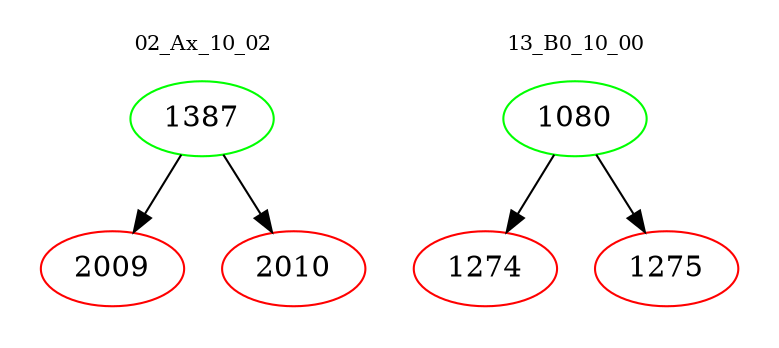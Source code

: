 digraph{
subgraph cluster_0 {
color = white
label = "02_Ax_10_02";
fontsize=10;
T0_1387 [label="1387", color="green"]
T0_1387 -> T0_2009 [color="black"]
T0_2009 [label="2009", color="red"]
T0_1387 -> T0_2010 [color="black"]
T0_2010 [label="2010", color="red"]
}
subgraph cluster_1 {
color = white
label = "13_B0_10_00";
fontsize=10;
T1_1080 [label="1080", color="green"]
T1_1080 -> T1_1274 [color="black"]
T1_1274 [label="1274", color="red"]
T1_1080 -> T1_1275 [color="black"]
T1_1275 [label="1275", color="red"]
}
}
